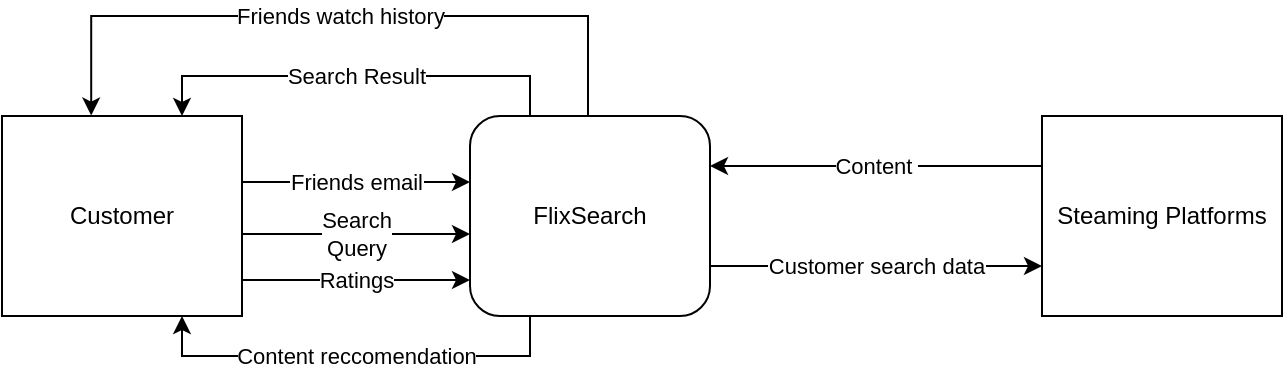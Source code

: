 <mxfile version="20.8.16" type="device"><diagram id="C5RBs43oDa-KdzZeNtuy" name="Page-1"><mxGraphModel dx="1036" dy="614" grid="1" gridSize="10" guides="1" tooltips="1" connect="1" arrows="1" fold="1" page="1" pageScale="1" pageWidth="827" pageHeight="1169" math="0" shadow="0"><root><mxCell id="WIyWlLk6GJQsqaUBKTNV-0"/><mxCell id="WIyWlLk6GJQsqaUBKTNV-1" parent="WIyWlLk6GJQsqaUBKTNV-0"/><mxCell id="abQYhFL4ivW3hGo7gU9l-16" value="Search Result" style="edgeStyle=orthogonalEdgeStyle;rounded=0;orthogonalLoop=1;jettySize=auto;html=1;exitX=0.25;exitY=0;exitDx=0;exitDy=0;entryX=0.75;entryY=0;entryDx=0;entryDy=0;" parent="WIyWlLk6GJQsqaUBKTNV-1" source="WIyWlLk6GJQsqaUBKTNV-12" target="abQYhFL4ivW3hGo7gU9l-0" edge="1"><mxGeometry relative="1" as="geometry"/></mxCell><mxCell id="abQYhFL4ivW3hGo7gU9l-20" value="Content reccomendation" style="edgeStyle=orthogonalEdgeStyle;rounded=0;orthogonalLoop=1;jettySize=auto;html=1;exitX=0.25;exitY=1;exitDx=0;exitDy=0;entryX=0.75;entryY=1;entryDx=0;entryDy=0;" parent="WIyWlLk6GJQsqaUBKTNV-1" source="WIyWlLk6GJQsqaUBKTNV-12" target="abQYhFL4ivW3hGo7gU9l-0" edge="1"><mxGeometry relative="1" as="geometry"/></mxCell><mxCell id="abQYhFL4ivW3hGo7gU9l-32" value="Customer search data" style="edgeStyle=orthogonalEdgeStyle;rounded=0;orthogonalLoop=1;jettySize=auto;html=1;exitX=1;exitY=0.75;exitDx=0;exitDy=0;entryX=0;entryY=0.75;entryDx=0;entryDy=0;" parent="WIyWlLk6GJQsqaUBKTNV-1" source="WIyWlLk6GJQsqaUBKTNV-12" target="abQYhFL4ivW3hGo7gU9l-2" edge="1"><mxGeometry relative="1" as="geometry"/></mxCell><mxCell id="5mVdHd8xysk4F85Mq2uU-3" value="Friends watch history" style="edgeStyle=orthogonalEdgeStyle;rounded=0;orthogonalLoop=1;jettySize=auto;html=1;exitX=0.5;exitY=0;exitDx=0;exitDy=0;entryX=0.38;entryY=-0.002;entryDx=0;entryDy=0;entryPerimeter=0;" edge="1" parent="WIyWlLk6GJQsqaUBKTNV-1"><mxGeometry relative="1" as="geometry"><mxPoint x="164.6" y="279.8" as="targetPoint"/><mxPoint x="413" y="280" as="sourcePoint"/><Array as="points"><mxPoint x="413" y="230"/><mxPoint x="165" y="230"/></Array></mxGeometry></mxCell><mxCell id="WIyWlLk6GJQsqaUBKTNV-12" value="FlixSearch" style="rounded=1;whiteSpace=wrap;html=1;fontSize=12;glass=0;strokeWidth=1;shadow=0;" parent="WIyWlLk6GJQsqaUBKTNV-1" vertex="1"><mxGeometry x="354" y="280" width="120" height="100" as="geometry"/></mxCell><mxCell id="abQYhFL4ivW3hGo7gU9l-12" value="Search&lt;br&gt;Query" style="edgeStyle=orthogonalEdgeStyle;rounded=0;orthogonalLoop=1;jettySize=auto;html=1;exitX=1;exitY=0.5;exitDx=0;exitDy=0;entryX=0;entryY=0.5;entryDx=0;entryDy=0;" parent="WIyWlLk6GJQsqaUBKTNV-1" edge="1"><mxGeometry relative="1" as="geometry"><mxPoint x="240" y="339" as="sourcePoint"/><mxPoint x="354" y="339" as="targetPoint"/></mxGeometry></mxCell><mxCell id="abQYhFL4ivW3hGo7gU9l-19" value="Ratings" style="edgeStyle=orthogonalEdgeStyle;rounded=0;orthogonalLoop=1;jettySize=auto;html=1;exitX=1;exitY=0.75;exitDx=0;exitDy=0;entryX=0;entryY=0.75;entryDx=0;entryDy=0;" parent="WIyWlLk6GJQsqaUBKTNV-1" edge="1"><mxGeometry relative="1" as="geometry"><mxPoint x="240" y="362" as="sourcePoint"/><mxPoint x="354" y="362" as="targetPoint"/></mxGeometry></mxCell><mxCell id="5mVdHd8xysk4F85Mq2uU-0" value="Friends email" style="edgeStyle=orthogonalEdgeStyle;rounded=0;orthogonalLoop=1;jettySize=auto;html=1;exitX=1;exitY=0.25;exitDx=0;exitDy=0;entryX=0;entryY=0.25;entryDx=0;entryDy=0;" edge="1" parent="WIyWlLk6GJQsqaUBKTNV-1"><mxGeometry relative="1" as="geometry"><mxPoint x="240" y="313" as="sourcePoint"/><mxPoint x="354" y="313" as="targetPoint"/></mxGeometry></mxCell><mxCell id="abQYhFL4ivW3hGo7gU9l-0" value="" style="rounded=0;whiteSpace=wrap;html=1;" parent="WIyWlLk6GJQsqaUBKTNV-1" vertex="1"><mxGeometry x="120" y="280" width="120" height="100" as="geometry"/></mxCell><mxCell id="abQYhFL4ivW3hGo7gU9l-1" value="Customer" style="text;html=1;strokeColor=none;fillColor=none;align=center;verticalAlign=middle;whiteSpace=wrap;rounded=0;" parent="WIyWlLk6GJQsqaUBKTNV-1" vertex="1"><mxGeometry x="150" y="315" width="60" height="30" as="geometry"/></mxCell><mxCell id="abQYhFL4ivW3hGo7gU9l-31" value="Content&amp;nbsp;" style="edgeStyle=orthogonalEdgeStyle;rounded=0;orthogonalLoop=1;jettySize=auto;html=1;exitX=0;exitY=0.25;exitDx=0;exitDy=0;entryX=1;entryY=0.25;entryDx=0;entryDy=0;" parent="WIyWlLk6GJQsqaUBKTNV-1" source="abQYhFL4ivW3hGo7gU9l-2" target="WIyWlLk6GJQsqaUBKTNV-12" edge="1"><mxGeometry relative="1" as="geometry"/></mxCell><mxCell id="abQYhFL4ivW3hGo7gU9l-2" value="Steaming Platforms" style="rounded=0;whiteSpace=wrap;html=1;" parent="WIyWlLk6GJQsqaUBKTNV-1" vertex="1"><mxGeometry x="640" y="280" width="120" height="100" as="geometry"/></mxCell></root></mxGraphModel></diagram></mxfile>